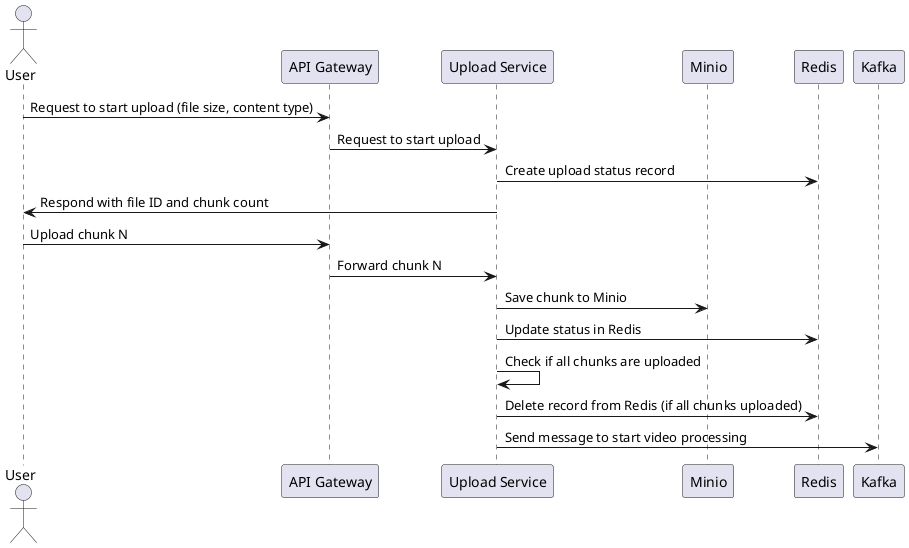 @startuml
actor User as U
participant "API Gateway" as AG
participant "Upload Service" as US
participant "Minio" as M
participant "Redis" as R
participant "Kafka" as K

U -> AG: Request to start upload (file size, content type)
AG -> US: Request to start upload
US -> R: Create upload status record
US -> U: Respond with file ID and chunk count

U -> AG: Upload chunk N
AG -> US: Forward chunk N
US -> M: Save chunk to Minio
US -> R: Update status in Redis

US -> US: Check if all chunks are uploaded
US -> R: Delete record from Redis (if all chunks uploaded)
US -> K: Send message to start video processing

@enduml
